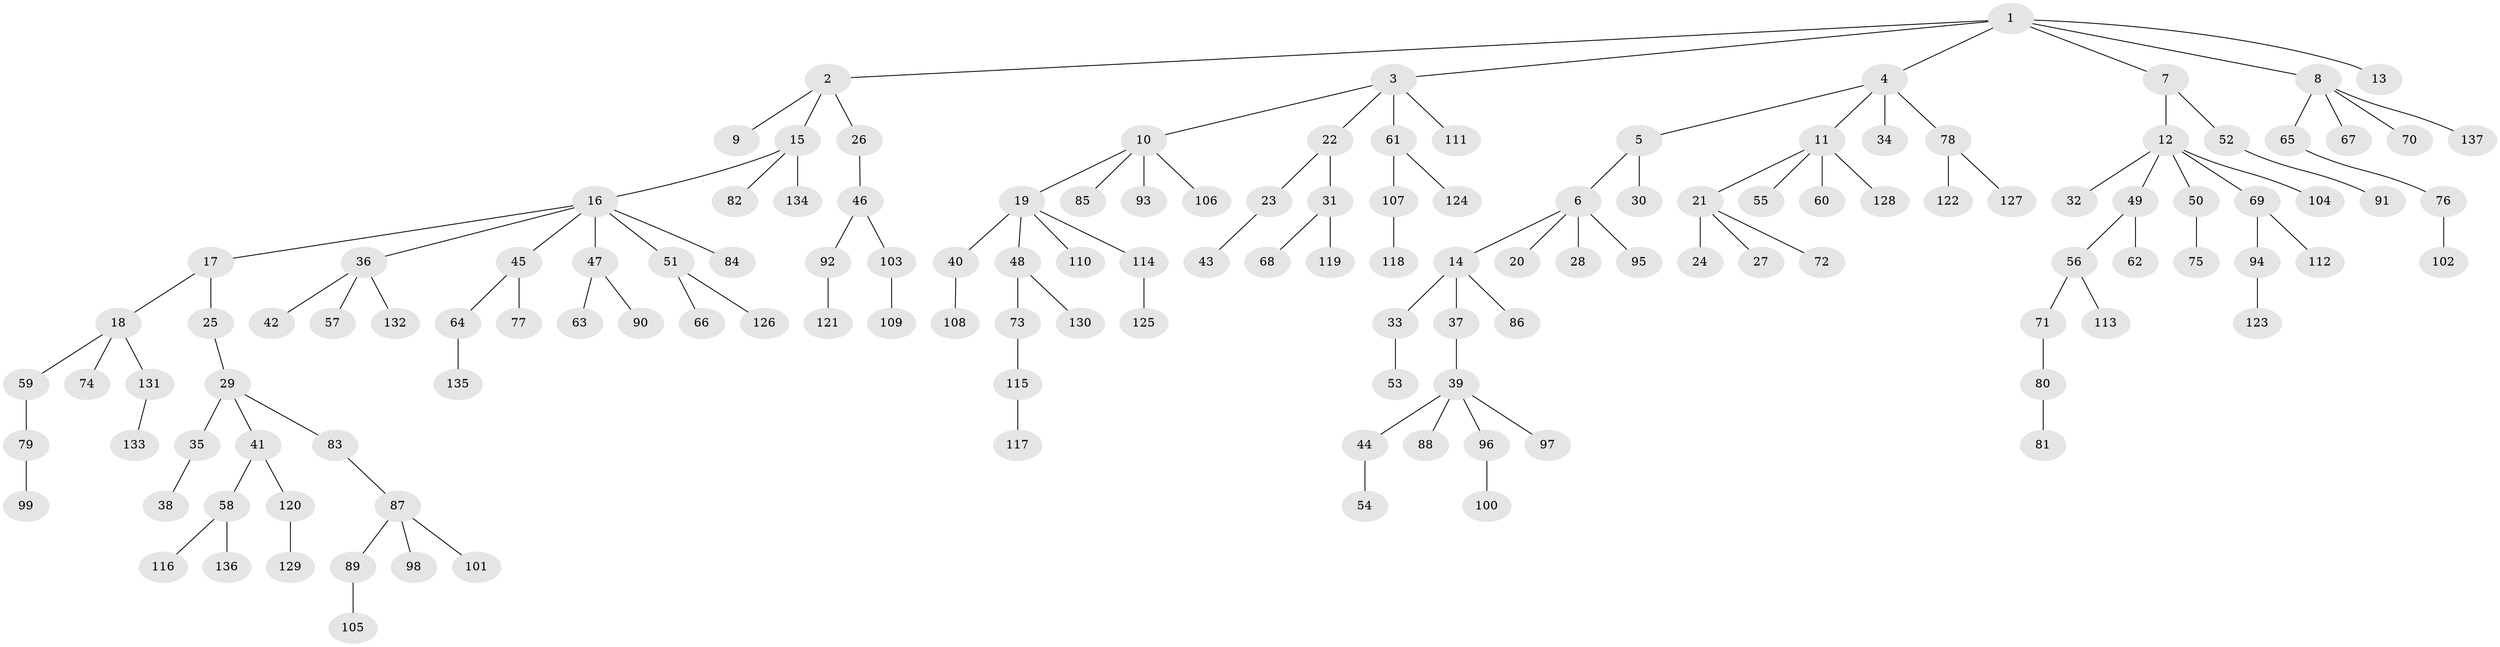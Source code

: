 // Generated by graph-tools (version 1.1) at 2025/11/02/27/25 16:11:26]
// undirected, 137 vertices, 136 edges
graph export_dot {
graph [start="1"]
  node [color=gray90,style=filled];
  1;
  2;
  3;
  4;
  5;
  6;
  7;
  8;
  9;
  10;
  11;
  12;
  13;
  14;
  15;
  16;
  17;
  18;
  19;
  20;
  21;
  22;
  23;
  24;
  25;
  26;
  27;
  28;
  29;
  30;
  31;
  32;
  33;
  34;
  35;
  36;
  37;
  38;
  39;
  40;
  41;
  42;
  43;
  44;
  45;
  46;
  47;
  48;
  49;
  50;
  51;
  52;
  53;
  54;
  55;
  56;
  57;
  58;
  59;
  60;
  61;
  62;
  63;
  64;
  65;
  66;
  67;
  68;
  69;
  70;
  71;
  72;
  73;
  74;
  75;
  76;
  77;
  78;
  79;
  80;
  81;
  82;
  83;
  84;
  85;
  86;
  87;
  88;
  89;
  90;
  91;
  92;
  93;
  94;
  95;
  96;
  97;
  98;
  99;
  100;
  101;
  102;
  103;
  104;
  105;
  106;
  107;
  108;
  109;
  110;
  111;
  112;
  113;
  114;
  115;
  116;
  117;
  118;
  119;
  120;
  121;
  122;
  123;
  124;
  125;
  126;
  127;
  128;
  129;
  130;
  131;
  132;
  133;
  134;
  135;
  136;
  137;
  1 -- 2;
  1 -- 3;
  1 -- 4;
  1 -- 7;
  1 -- 8;
  1 -- 13;
  2 -- 9;
  2 -- 15;
  2 -- 26;
  3 -- 10;
  3 -- 22;
  3 -- 61;
  3 -- 111;
  4 -- 5;
  4 -- 11;
  4 -- 34;
  4 -- 78;
  5 -- 6;
  5 -- 30;
  6 -- 14;
  6 -- 20;
  6 -- 28;
  6 -- 95;
  7 -- 12;
  7 -- 52;
  8 -- 65;
  8 -- 67;
  8 -- 70;
  8 -- 137;
  10 -- 19;
  10 -- 85;
  10 -- 93;
  10 -- 106;
  11 -- 21;
  11 -- 55;
  11 -- 60;
  11 -- 128;
  12 -- 32;
  12 -- 49;
  12 -- 50;
  12 -- 69;
  12 -- 104;
  14 -- 33;
  14 -- 37;
  14 -- 86;
  15 -- 16;
  15 -- 82;
  15 -- 134;
  16 -- 17;
  16 -- 36;
  16 -- 45;
  16 -- 47;
  16 -- 51;
  16 -- 84;
  17 -- 18;
  17 -- 25;
  18 -- 59;
  18 -- 74;
  18 -- 131;
  19 -- 40;
  19 -- 48;
  19 -- 110;
  19 -- 114;
  21 -- 24;
  21 -- 27;
  21 -- 72;
  22 -- 23;
  22 -- 31;
  23 -- 43;
  25 -- 29;
  26 -- 46;
  29 -- 35;
  29 -- 41;
  29 -- 83;
  31 -- 68;
  31 -- 119;
  33 -- 53;
  35 -- 38;
  36 -- 42;
  36 -- 57;
  36 -- 132;
  37 -- 39;
  39 -- 44;
  39 -- 88;
  39 -- 96;
  39 -- 97;
  40 -- 108;
  41 -- 58;
  41 -- 120;
  44 -- 54;
  45 -- 64;
  45 -- 77;
  46 -- 92;
  46 -- 103;
  47 -- 63;
  47 -- 90;
  48 -- 73;
  48 -- 130;
  49 -- 56;
  49 -- 62;
  50 -- 75;
  51 -- 66;
  51 -- 126;
  52 -- 91;
  56 -- 71;
  56 -- 113;
  58 -- 116;
  58 -- 136;
  59 -- 79;
  61 -- 107;
  61 -- 124;
  64 -- 135;
  65 -- 76;
  69 -- 94;
  69 -- 112;
  71 -- 80;
  73 -- 115;
  76 -- 102;
  78 -- 122;
  78 -- 127;
  79 -- 99;
  80 -- 81;
  83 -- 87;
  87 -- 89;
  87 -- 98;
  87 -- 101;
  89 -- 105;
  92 -- 121;
  94 -- 123;
  96 -- 100;
  103 -- 109;
  107 -- 118;
  114 -- 125;
  115 -- 117;
  120 -- 129;
  131 -- 133;
}

